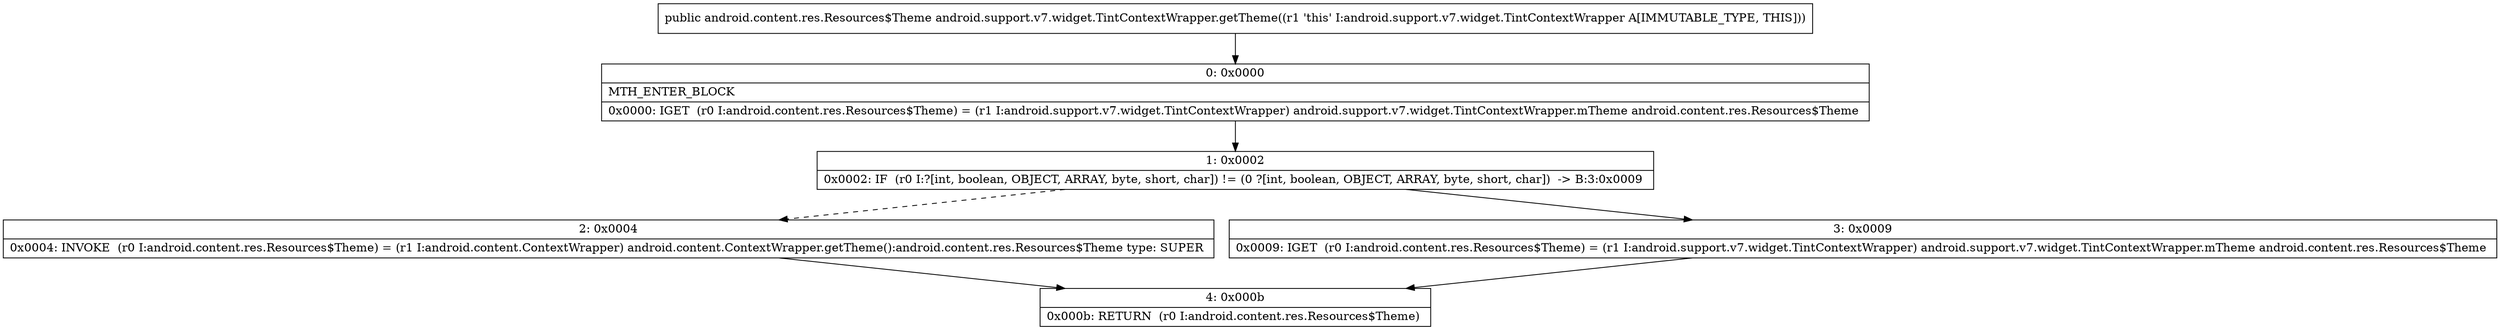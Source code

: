 digraph "CFG forandroid.support.v7.widget.TintContextWrapper.getTheme()Landroid\/content\/res\/Resources$Theme;" {
Node_0 [shape=record,label="{0\:\ 0x0000|MTH_ENTER_BLOCK\l|0x0000: IGET  (r0 I:android.content.res.Resources$Theme) = (r1 I:android.support.v7.widget.TintContextWrapper) android.support.v7.widget.TintContextWrapper.mTheme android.content.res.Resources$Theme \l}"];
Node_1 [shape=record,label="{1\:\ 0x0002|0x0002: IF  (r0 I:?[int, boolean, OBJECT, ARRAY, byte, short, char]) != (0 ?[int, boolean, OBJECT, ARRAY, byte, short, char])  \-\> B:3:0x0009 \l}"];
Node_2 [shape=record,label="{2\:\ 0x0004|0x0004: INVOKE  (r0 I:android.content.res.Resources$Theme) = (r1 I:android.content.ContextWrapper) android.content.ContextWrapper.getTheme():android.content.res.Resources$Theme type: SUPER \l}"];
Node_3 [shape=record,label="{3\:\ 0x0009|0x0009: IGET  (r0 I:android.content.res.Resources$Theme) = (r1 I:android.support.v7.widget.TintContextWrapper) android.support.v7.widget.TintContextWrapper.mTheme android.content.res.Resources$Theme \l}"];
Node_4 [shape=record,label="{4\:\ 0x000b|0x000b: RETURN  (r0 I:android.content.res.Resources$Theme) \l}"];
MethodNode[shape=record,label="{public android.content.res.Resources$Theme android.support.v7.widget.TintContextWrapper.getTheme((r1 'this' I:android.support.v7.widget.TintContextWrapper A[IMMUTABLE_TYPE, THIS])) }"];
MethodNode -> Node_0;
Node_0 -> Node_1;
Node_1 -> Node_2[style=dashed];
Node_1 -> Node_3;
Node_2 -> Node_4;
Node_3 -> Node_4;
}

